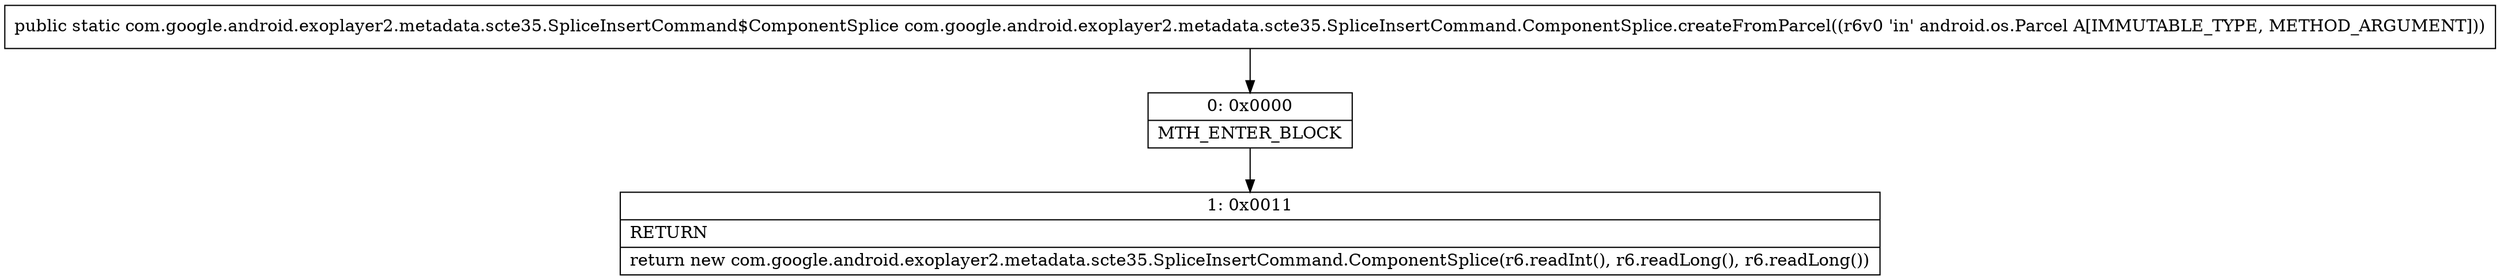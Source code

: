 digraph "CFG forcom.google.android.exoplayer2.metadata.scte35.SpliceInsertCommand.ComponentSplice.createFromParcel(Landroid\/os\/Parcel;)Lcom\/google\/android\/exoplayer2\/metadata\/scte35\/SpliceInsertCommand$ComponentSplice;" {
Node_0 [shape=record,label="{0\:\ 0x0000|MTH_ENTER_BLOCK\l}"];
Node_1 [shape=record,label="{1\:\ 0x0011|RETURN\l|return new com.google.android.exoplayer2.metadata.scte35.SpliceInsertCommand.ComponentSplice(r6.readInt(), r6.readLong(), r6.readLong())\l}"];
MethodNode[shape=record,label="{public static com.google.android.exoplayer2.metadata.scte35.SpliceInsertCommand$ComponentSplice com.google.android.exoplayer2.metadata.scte35.SpliceInsertCommand.ComponentSplice.createFromParcel((r6v0 'in' android.os.Parcel A[IMMUTABLE_TYPE, METHOD_ARGUMENT])) }"];
MethodNode -> Node_0;
Node_0 -> Node_1;
}

